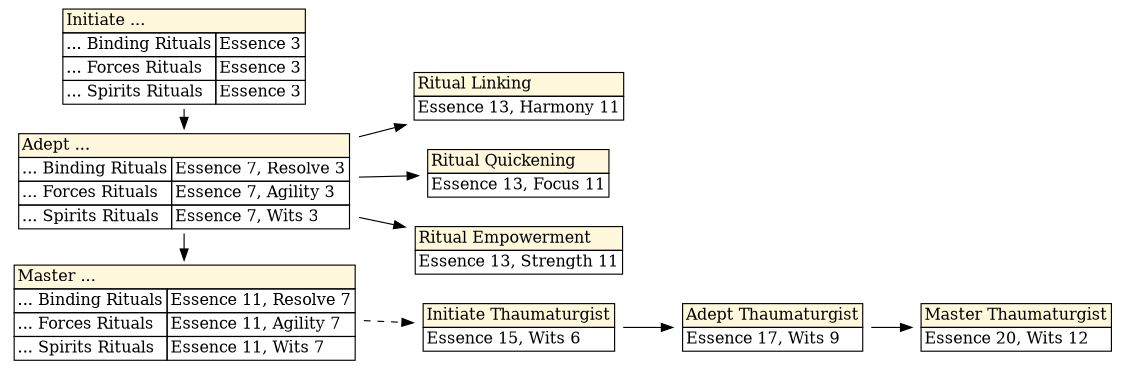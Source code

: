 strict digraph G {
	graph [rankdir=LR,
		size="7.5,8",
		splines=line
	];
{ rank = same; "Initiate Rituals", "Adept Rituals", "Master Rituals" }
	"Initiate Rituals"	 [label=<
<TABLE BORDER="0" CELLBORDER="1" CELLSPACING="0">
  <TR><TD ALIGN="LEFT" colspan="2" bgcolor="cornsilk">Initiate ...</TD></TR>
  <TR><TD ALIGN="LEFT">... Binding Rituals</TD><TD ALIGN="LEFT">Essence 3</TD></TR>
  <TR><TD ALIGN="LEFT">... Forces Rituals</TD><TD ALIGN="LEFT">Essence 3</TD></TR>
  <TR><TD ALIGN="LEFT">... Spirits Rituals</TD><TD ALIGN="LEFT">Essence 3</TD></TR>
</TABLE>>,
		shape=plaintext];
	"Adept Rituals"	 [label=<
<TABLE BORDER="0" CELLBORDER="1" CELLSPACING="0">
  <TR><TD ALIGN="LEFT" colspan="2" bgcolor="cornsilk">Adept ...</TD></TR>
  <TR><TD ALIGN="LEFT">... Binding Rituals</TD><TD ALIGN="LEFT">Essence 7, Resolve 3</TD></TR>
  <TR><TD ALIGN="LEFT">... Forces Rituals</TD><TD ALIGN="LEFT">Essence 7, Agility 3</TD></TR>
  <TR><TD ALIGN="LEFT">... Spirits Rituals</TD><TD ALIGN="LEFT">Essence 7, Wits 3</TD></TR>
</TABLE>>,
		shape=plaintext];
	"Initiate Rituals" -> "Adept Rituals";
	"Master Rituals"	 [label=<
<TABLE BORDER="0" CELLBORDER="1" CELLSPACING="0">
  <TR><TD ALIGN="LEFT" colspan="2" bgcolor="cornsilk">Master ...</TD></TR>
  <TR><TD ALIGN="LEFT">... Binding Rituals</TD><TD ALIGN="LEFT">Essence 11, Resolve 7</TD></TR>
  <TR><TD ALIGN="LEFT">... Forces Rituals</TD><TD ALIGN="LEFT">Essence 11, Agility 7</TD></TR>
  <TR><TD ALIGN="LEFT">... Spirits Rituals</TD><TD ALIGN="LEFT">Essence 11, Wits 7</TD></TR>
</TABLE>>,
		shape=plaintext];
	"Adept Rituals" -> "Master Rituals";
	"Ritual Linking"	 [label=<
<TABLE BORDER="0" CELLBORDER="1" CELLSPACING="0">
  <TR><TD ALIGN="LEFT" bgcolor="cornsilk">Ritual Linking</TD></TR>
  <TR><TD ALIGN="LEFT">Essence 13, Harmony 11</TD></TR>
</TABLE>>,
		shape=plaintext];
	"Adept Rituals" -> "Ritual Linking";
	"Ritual Quickening"	 [label=<
<TABLE BORDER="0" CELLBORDER="1" CELLSPACING="0">
  <TR><TD ALIGN="LEFT" bgcolor="cornsilk">Ritual Quickening</TD></TR>
  <TR><TD ALIGN="LEFT">Essence 13, Focus 11</TD></TR>
</TABLE>>,
		shape=plaintext];
	"Adept Rituals" -> "Ritual Quickening";
	"Ritual Empowerment"	 [label=<
<TABLE BORDER="0" CELLBORDER="1" CELLSPACING="0">
  <TR><TD ALIGN="LEFT" bgcolor="cornsilk">Ritual Empowerment</TD></TR>
  <TR><TD ALIGN="LEFT">Essence 13, Strength 11</TD></TR>
</TABLE>>,
		shape=plaintext];
	"Adept Rituals" -> "Ritual Empowerment";
	"Initiate Thaumaturgist"	 [label=<
<TABLE BORDER="0" CELLBORDER="1" CELLSPACING="0">
  <TR><TD ALIGN="LEFT" bgcolor="cornsilk">Initiate Thaumaturgist</TD></TR>
  <TR><TD ALIGN="LEFT">Essence 15, Wits 6</TD></TR>
</TABLE>>,
		shape=plaintext];
	"Master Rituals" -> "Initiate Thaumaturgist"	 [style=dashed];
	"Adept Thaumaturgist"	 [label=<
<TABLE BORDER="0" CELLBORDER="1" CELLSPACING="0">
  <TR><TD ALIGN="LEFT" bgcolor="cornsilk">Adept Thaumaturgist</TD></TR>
  <TR><TD ALIGN="LEFT">Essence 17, Wits 9</TD></TR>
</TABLE>>,
		shape=plaintext];
	"Initiate Thaumaturgist" -> "Adept Thaumaturgist";
	"Master Thaumaturgist"	 [label=<
<TABLE BORDER="0" CELLBORDER="1" CELLSPACING="0">
  <TR><TD ALIGN="LEFT" bgcolor="cornsilk">Master Thaumaturgist</TD></TR>
  <TR><TD ALIGN="LEFT">Essence 20, Wits 12</TD></TR>
</TABLE>>,
		shape=plaintext];
	"Adept Thaumaturgist" -> "Master Thaumaturgist";
}
